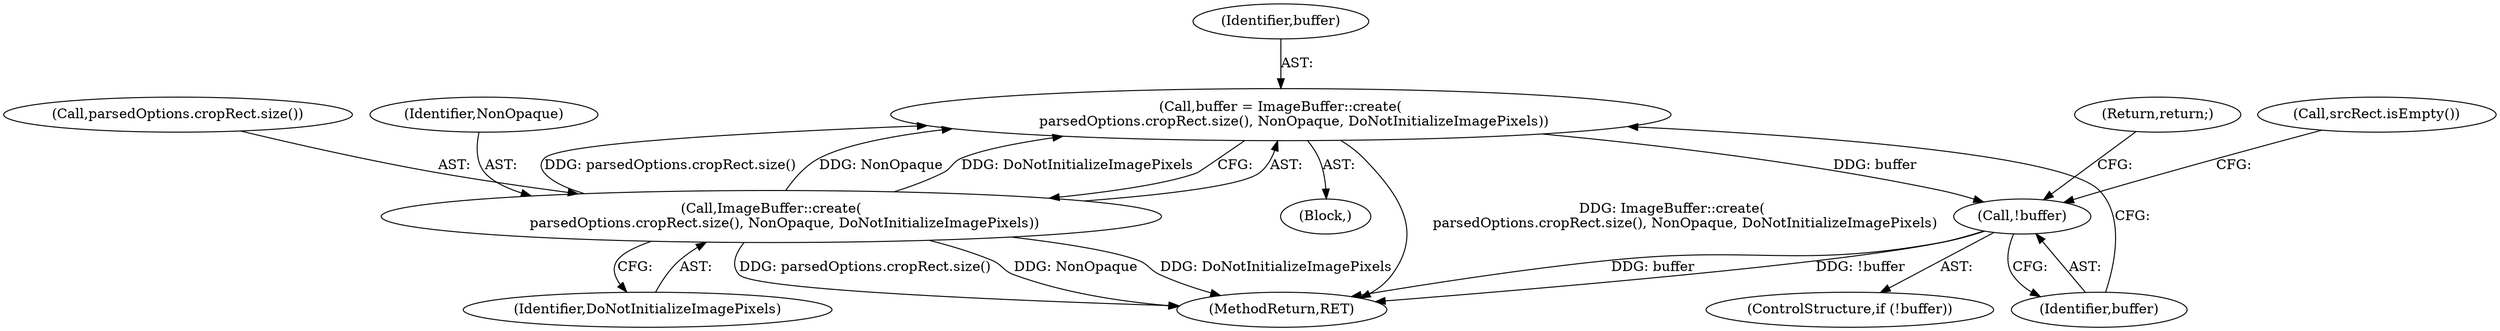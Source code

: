 digraph "0_Chrome_d59a4441697f6253e7dc3f7ae5caad6e5fd2c778@API" {
"1000476" [label="(Call,buffer = ImageBuffer::create(\n      parsedOptions.cropRect.size(), NonOpaque, DoNotInitializeImagePixels))"];
"1000478" [label="(Call,ImageBuffer::create(\n      parsedOptions.cropRect.size(), NonOpaque, DoNotInitializeImagePixels))"];
"1000483" [label="(Call,!buffer)"];
"1000481" [label="(Identifier,DoNotInitializeImagePixels)"];
"1000482" [label="(ControlStructure,if (!buffer))"];
"1000104" [label="(Block,)"];
"1000479" [label="(Call,parsedOptions.cropRect.size())"];
"1000477" [label="(Identifier,buffer)"];
"1000478" [label="(Call,ImageBuffer::create(\n      parsedOptions.cropRect.size(), NonOpaque, DoNotInitializeImagePixels))"];
"1000594" [label="(MethodReturn,RET)"];
"1000480" [label="(Identifier,NonOpaque)"];
"1000487" [label="(Call,srcRect.isEmpty())"];
"1000483" [label="(Call,!buffer)"];
"1000484" [label="(Identifier,buffer)"];
"1000476" [label="(Call,buffer = ImageBuffer::create(\n      parsedOptions.cropRect.size(), NonOpaque, DoNotInitializeImagePixels))"];
"1000485" [label="(Return,return;)"];
"1000476" -> "1000104"  [label="AST: "];
"1000476" -> "1000478"  [label="CFG: "];
"1000477" -> "1000476"  [label="AST: "];
"1000478" -> "1000476"  [label="AST: "];
"1000484" -> "1000476"  [label="CFG: "];
"1000476" -> "1000594"  [label="DDG: ImageBuffer::create(\n      parsedOptions.cropRect.size(), NonOpaque, DoNotInitializeImagePixels)"];
"1000478" -> "1000476"  [label="DDG: parsedOptions.cropRect.size()"];
"1000478" -> "1000476"  [label="DDG: NonOpaque"];
"1000478" -> "1000476"  [label="DDG: DoNotInitializeImagePixels"];
"1000476" -> "1000483"  [label="DDG: buffer"];
"1000478" -> "1000481"  [label="CFG: "];
"1000479" -> "1000478"  [label="AST: "];
"1000480" -> "1000478"  [label="AST: "];
"1000481" -> "1000478"  [label="AST: "];
"1000478" -> "1000594"  [label="DDG: parsedOptions.cropRect.size()"];
"1000478" -> "1000594"  [label="DDG: NonOpaque"];
"1000478" -> "1000594"  [label="DDG: DoNotInitializeImagePixels"];
"1000483" -> "1000482"  [label="AST: "];
"1000483" -> "1000484"  [label="CFG: "];
"1000484" -> "1000483"  [label="AST: "];
"1000485" -> "1000483"  [label="CFG: "];
"1000487" -> "1000483"  [label="CFG: "];
"1000483" -> "1000594"  [label="DDG: !buffer"];
"1000483" -> "1000594"  [label="DDG: buffer"];
}
